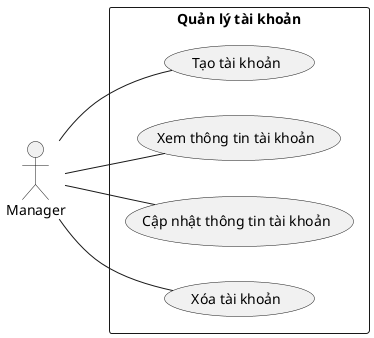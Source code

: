@startuml QuanLyTaiKhoan

left to right direction

actor "Manager" as quanLy

rectangle "Quản lý tài khoản" {
    usecase "Tạo tài khoản" as taoTaiKhoan
    usecase "Xem thông tin tài khoản" as xemThongTinTaiKhoan
    usecase "Cập nhật thông tin tài khoản" as capNhatThongTinTaiKhoan
    usecase "Xóa tài khoản" as xoaTaiKhoan
}

quanLy -- taoTaiKhoan
quanLy -- xemThongTinTaiKhoan
quanLy -- capNhatThongTinTaiKhoan
quanLy -- xoaTaiKhoan

@enduml
